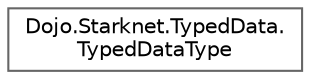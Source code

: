 digraph "Graphical Class Hierarchy"
{
 // LATEX_PDF_SIZE
  bgcolor="transparent";
  edge [fontname=Helvetica,fontsize=10,labelfontname=Helvetica,labelfontsize=10];
  node [fontname=Helvetica,fontsize=10,shape=box,height=0.2,width=0.4];
  rankdir="LR";
  Node0 [id="Node000000",label="Dojo.Starknet.TypedData.\lTypedDataType",height=0.2,width=0.4,color="grey40", fillcolor="white", style="filled",URL="$struct_dojo_1_1_starknet_1_1_typed_data_1_1_typed_data_type.html",tooltip=" "];
}
